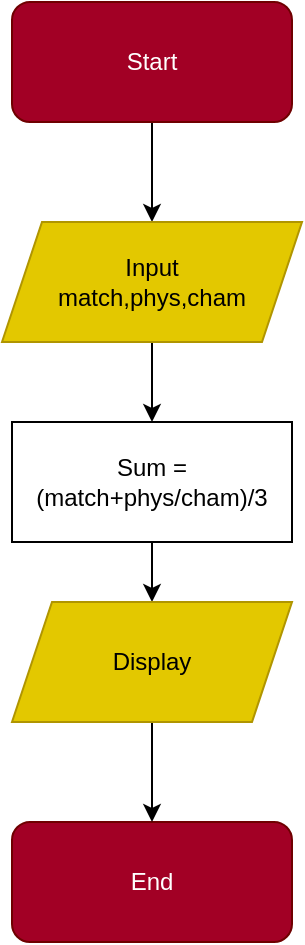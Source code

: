 <mxfile>
    <diagram id="SNSTzOt7C7w3gikltXou" name="Page-1">
        <mxGraphModel dx="729" dy="568" grid="1" gridSize="10" guides="1" tooltips="1" connect="1" arrows="1" fold="1" page="1" pageScale="1" pageWidth="850" pageHeight="1100" math="0" shadow="0">
            <root>
                <mxCell id="0"/>
                <mxCell id="1" parent="0"/>
                <mxCell id="9" value="" style="edgeStyle=none;html=1;" edge="1" parent="1" source="2" target="6">
                    <mxGeometry relative="1" as="geometry"/>
                </mxCell>
                <mxCell id="2" value="Start" style="rounded=1;whiteSpace=wrap;html=1;fillColor=#a20025;fontColor=#ffffff;strokeColor=#6F0000;" vertex="1" parent="1">
                    <mxGeometry x="255" y="60" width="140" height="60" as="geometry"/>
                </mxCell>
                <mxCell id="3" value="End" style="rounded=1;whiteSpace=wrap;html=1;fillColor=#a20025;fontColor=#ffffff;strokeColor=#6F0000;" vertex="1" parent="1">
                    <mxGeometry x="255" y="470" width="140" height="60" as="geometry"/>
                </mxCell>
                <mxCell id="11" value="" style="edgeStyle=none;html=1;" edge="1" parent="1" source="5" target="7">
                    <mxGeometry relative="1" as="geometry"/>
                </mxCell>
                <mxCell id="5" value="Sum = (match+phys/cham)/3" style="rounded=0;whiteSpace=wrap;html=1;" vertex="1" parent="1">
                    <mxGeometry x="255" y="270" width="140" height="60" as="geometry"/>
                </mxCell>
                <mxCell id="10" value="" style="edgeStyle=none;html=1;" edge="1" parent="1" source="6" target="5">
                    <mxGeometry relative="1" as="geometry"/>
                </mxCell>
                <mxCell id="6" value="Input&lt;br&gt;match,phys,cham" style="shape=parallelogram;perimeter=parallelogramPerimeter;whiteSpace=wrap;html=1;fixedSize=1;fillColor=#e3c800;fontColor=#000000;strokeColor=#B09500;" vertex="1" parent="1">
                    <mxGeometry x="250" y="170" width="150" height="60" as="geometry"/>
                </mxCell>
                <mxCell id="12" value="" style="edgeStyle=none;html=1;" edge="1" parent="1" source="7" target="3">
                    <mxGeometry relative="1" as="geometry"/>
                </mxCell>
                <mxCell id="7" value="Display" style="shape=parallelogram;perimeter=parallelogramPerimeter;whiteSpace=wrap;html=1;fixedSize=1;fillColor=#e3c800;fontColor=#000000;strokeColor=#B09500;" vertex="1" parent="1">
                    <mxGeometry x="255" y="360" width="140" height="60" as="geometry"/>
                </mxCell>
            </root>
        </mxGraphModel>
    </diagram>
</mxfile>